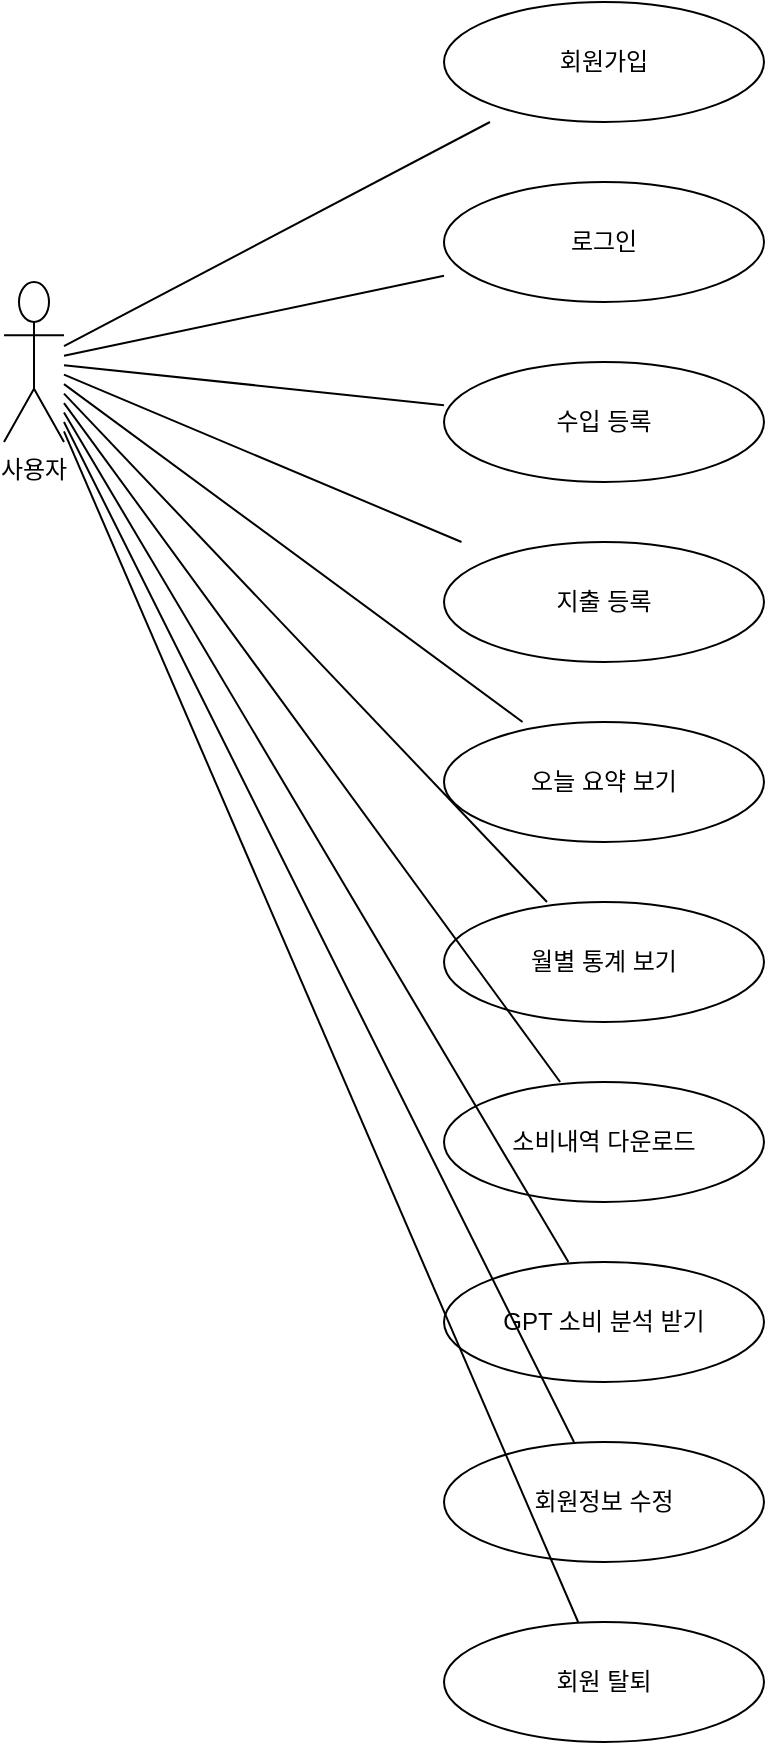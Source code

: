 <?xml version="1.0" ?>
<mxfile>
  <diagram name="UseCaseDiagram">
    <mxGraphModel>
      <root>
        <mxCell id="0"/>
        <mxCell id="1" parent="0"/>
        <mxCell id="actor_user" value="사용자" style="shape=umlActor;verticalLabelPosition=bottom;verticalAlign=top;" vertex="1" parent="1">
          <mxGeometry x="40" y="200" width="30" height="80" as="geometry"/>
        </mxCell>
        <mxCell id="usecase_signup" value="회원가입" style="shape=ellipse;whiteSpace=wrap;html=1;" vertex="1" parent="1">
          <mxGeometry x="260" y="60" width="160" height="60" as="geometry"/>
        </mxCell>
        <mxCell id="actor_user_usecase_signup_edge" edge="1" source="actor_user" target="usecase_signup" style="endArrow=none;html=1;" parent="1" value="">
          <mxGeometry relative="1" as="geometry"/>
        </mxCell>
        <mxCell id="usecase_login" value="로그인" style="shape=ellipse;whiteSpace=wrap;html=1;" vertex="1" parent="1">
          <mxGeometry x="260" y="150" width="160" height="60" as="geometry"/>
        </mxCell>
        <mxCell id="actor_user_usecase_login_edge" edge="1" source="actor_user" target="usecase_login" style="endArrow=none;html=1;" parent="1" value="">
          <mxGeometry relative="1" as="geometry"/>
        </mxCell>
        <mxCell id="usecase_record_income" value="수입 등록" style="shape=ellipse;whiteSpace=wrap;html=1;" vertex="1" parent="1">
          <mxGeometry x="260" y="240" width="160" height="60" as="geometry"/>
        </mxCell>
        <mxCell id="actor_user_usecase_record_income_edge" edge="1" source="actor_user" target="usecase_record_income" style="endArrow=none;html=1;" parent="1" value="">
          <mxGeometry relative="1" as="geometry"/>
        </mxCell>
        <mxCell id="usecase_record_expense" value="지출 등록" style="shape=ellipse;whiteSpace=wrap;html=1;" vertex="1" parent="1">
          <mxGeometry x="260" y="330" width="160" height="60" as="geometry"/>
        </mxCell>
        <mxCell id="actor_user_usecase_record_expense_edge" edge="1" source="actor_user" target="usecase_record_expense" style="endArrow=none;html=1;" parent="1" value="">
          <mxGeometry relative="1" as="geometry"/>
        </mxCell>
        <mxCell id="usecase_view_today_summary" value="오늘 요약 보기" style="shape=ellipse;whiteSpace=wrap;html=1;" vertex="1" parent="1">
          <mxGeometry x="260" y="420" width="160" height="60" as="geometry"/>
        </mxCell>
        <mxCell id="actor_user_usecase_view_today_summary_edge" edge="1" source="actor_user" target="usecase_view_today_summary" style="endArrow=none;html=1;" parent="1" value="">
          <mxGeometry relative="1" as="geometry"/>
        </mxCell>
        <mxCell id="usecase_view_monthly_stats" value="월별 통계 보기" style="shape=ellipse;whiteSpace=wrap;html=1;" vertex="1" parent="1">
          <mxGeometry x="260" y="510" width="160" height="60" as="geometry"/>
        </mxCell>
        <mxCell id="actor_user_usecase_view_monthly_stats_edge" edge="1" source="actor_user" target="usecase_view_monthly_stats" style="endArrow=none;html=1;" parent="1" value="">
          <mxGeometry relative="1" as="geometry"/>
        </mxCell>
        <mxCell id="usecase_download_expense" value="소비내역 다운로드" style="shape=ellipse;whiteSpace=wrap;html=1;" vertex="1" parent="1">
          <mxGeometry x="260" y="600" width="160" height="60" as="geometry"/>
        </mxCell>
        <mxCell id="actor_user_usecase_download_expense_edge" edge="1" source="actor_user" target="usecase_download_expense" style="endArrow=none;html=1;" parent="1" value="">
          <mxGeometry relative="1" as="geometry"/>
        </mxCell>
        <mxCell id="usecase_get_gpt_advice" value="GPT 소비 분석 받기" style="shape=ellipse;whiteSpace=wrap;html=1;" vertex="1" parent="1">
          <mxGeometry x="260" y="690" width="160" height="60" as="geometry"/>
        </mxCell>
        <mxCell id="actor_user_usecase_get_gpt_advice_edge" edge="1" source="actor_user" target="usecase_get_gpt_advice" style="endArrow=none;html=1;" parent="1" value="">
          <mxGeometry relative="1" as="geometry"/>
        </mxCell>
        <mxCell id="usecase_edit_profile" value="회원정보 수정" style="shape=ellipse;whiteSpace=wrap;html=1;" vertex="1" parent="1">
          <mxGeometry x="260" y="780" width="160" height="60" as="geometry"/>
        </mxCell>
        <mxCell id="actor_user_usecase_edit_profile_edge" edge="1" source="actor_user" target="usecase_edit_profile" style="endArrow=none;html=1;" parent="1" value="">
          <mxGeometry relative="1" as="geometry"/>
        </mxCell>
        <mxCell id="usecase_delete_account" value="회원 탈퇴" style="shape=ellipse;whiteSpace=wrap;html=1;" vertex="1" parent="1">
          <mxGeometry x="260" y="870" width="160" height="60" as="geometry"/>
        </mxCell>
        <mxCell id="actor_user_usecase_delete_account_edge" edge="1" source="actor_user" target="usecase_delete_account" style="endArrow=none;html=1;" parent="1" value="">
          <mxGeometry relative="1" as="geometry"/>
        </mxCell>
      </root>
    </mxGraphModel>
  </diagram>
</mxfile>
